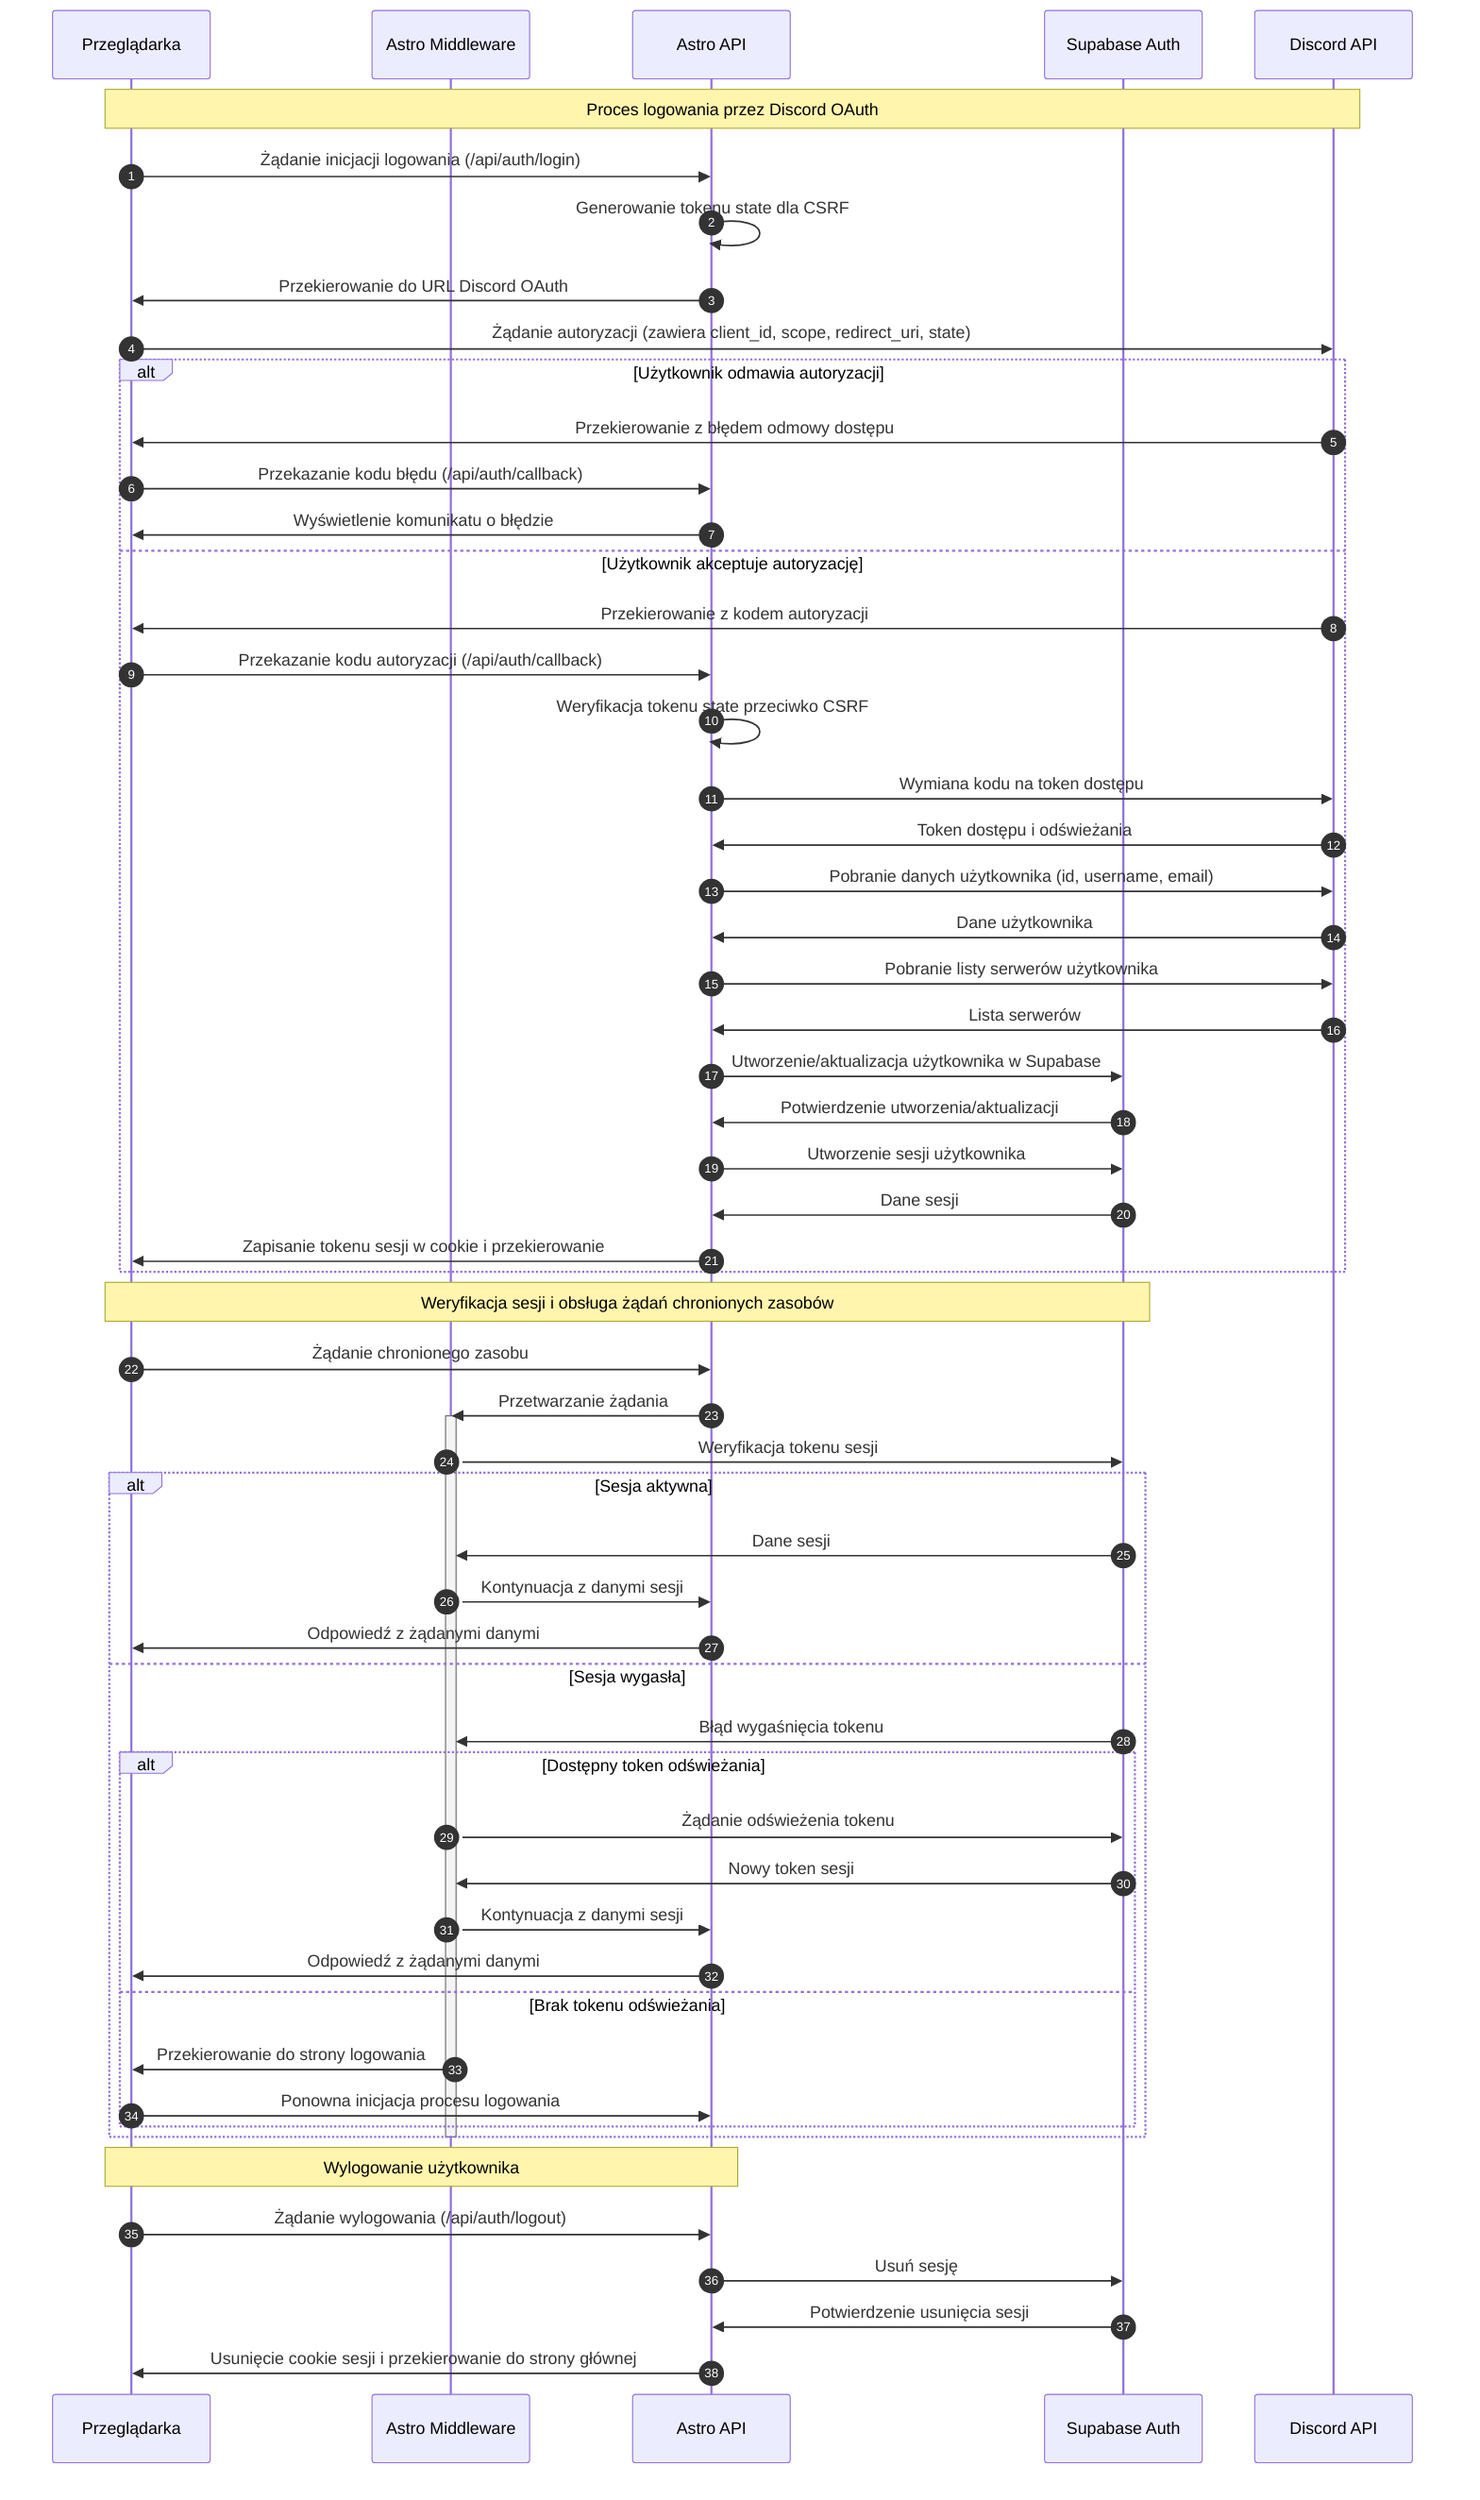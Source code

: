 sequenceDiagram
    autonumber
    
    participant Browser as Przeglądarka
    participant Middleware as Astro Middleware
    participant API as Astro API
    participant Auth as Supabase Auth
    participant Discord as Discord API
    
    Note over Browser,Discord: Proces logowania przez Discord OAuth
    
    Browser->>API: Żądanie inicjacji logowania (/api/auth/login)
    API->>API: Generowanie tokenu state dla CSRF
    API->>Browser: Przekierowanie do URL Discord OAuth
    Browser->>Discord: Żądanie autoryzacji (zawiera client_id, scope, redirect_uri, state)
    
    alt Użytkownik odmawia autoryzacji
        Discord->>Browser: Przekierowanie z błędem odmowy dostępu
        Browser->>API: Przekazanie kodu błędu (/api/auth/callback)
        API->>Browser: Wyświetlenie komunikatu o błędzie
    else Użytkownik akceptuje autoryzację
        Discord->>Browser: Przekierowanie z kodem autoryzacji
        Browser->>API: Przekazanie kodu autoryzacji (/api/auth/callback)
        
        API->>API: Weryfikacja tokenu state przeciwko CSRF
        API->>Discord: Wymiana kodu na token dostępu
        Discord->>API: Token dostępu i odświeżania
        
        API->>Discord: Pobranie danych użytkownika (id, username, email)
        Discord->>API: Dane użytkownika
        
        API->>Discord: Pobranie listy serwerów użytkownika
        Discord->>API: Lista serwerów
        
        API->>Auth: Utworzenie/aktualizacja użytkownika w Supabase
        Auth->>API: Potwierdzenie utworzenia/aktualizacji
        
        API->>Auth: Utworzenie sesji użytkownika
        Auth->>API: Dane sesji
        
        API->>Browser: Zapisanie tokenu sesji w cookie i przekierowanie
    end
    
    Note over Browser,Auth: Weryfikacja sesji i obsługa żądań chronionych zasobów
    
    Browser->>API: Żądanie chronionego zasobu
    API->>Middleware: Przetwarzanie żądania
    
    activate Middleware
    Middleware->>Auth: Weryfikacja tokenu sesji
    
    alt Sesja aktywna
        Auth->>Middleware: Dane sesji
        Middleware->>API: Kontynuacja z danymi sesji
        API->>Browser: Odpowiedź z żądanymi danymi
    else Sesja wygasła
        Auth->>Middleware: Błąd wygaśnięcia tokenu
        
        alt Dostępny token odświeżania
            Middleware->>Auth: Żądanie odświeżenia tokenu
            Auth->>Middleware: Nowy token sesji
            Middleware->>API: Kontynuacja z danymi sesji
            API->>Browser: Odpowiedź z żądanymi danymi
        else Brak tokenu odświeżania
            Middleware->>Browser: Przekierowanie do strony logowania
            Browser->>API: Ponowna inicjacja procesu logowania
        end
    end
    deactivate Middleware
    
    Note over Browser,API: Wylogowanie użytkownika
    
    Browser->>API: Żądanie wylogowania (/api/auth/logout)
    API->>Auth: Usuń sesję
    Auth->>API: Potwierdzenie usunięcia sesji
    API->>Browser: Usunięcie cookie sesji i przekierowanie do strony głównej